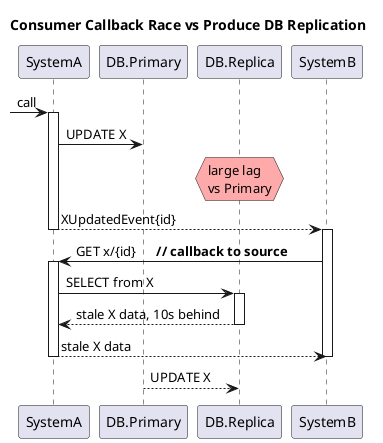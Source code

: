 @startuml
title Consumer Callback Race vs Produce DB Replication

-> SystemA++:call
SystemA -> DB.Primary : UPDATE X
hnote over DB.Replica #FFAAAA: large lag\nvs Primary
SystemB<--SystemA--: XUpdatedEvent{id}
SystemB++
SystemB->SystemA++: GET x/{id}      **// callback to source**
SystemA->DB.Replica++: SELECT from X
SystemA<--DB.Replica--: stale X data, 10s behind
SystemB<--SystemA--: stale X data
SystemB--
DB.Primary --> DB.Replica: UPDATE X

@enduml